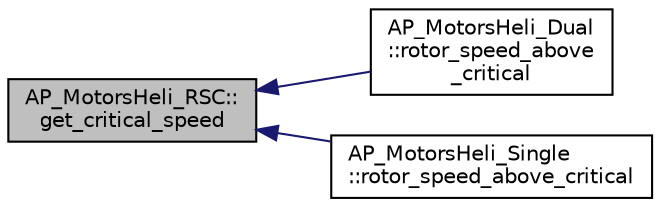 digraph "AP_MotorsHeli_RSC::get_critical_speed"
{
 // INTERACTIVE_SVG=YES
  edge [fontname="Helvetica",fontsize="10",labelfontname="Helvetica",labelfontsize="10"];
  node [fontname="Helvetica",fontsize="10",shape=record];
  rankdir="LR";
  Node1 [label="AP_MotorsHeli_RSC::\lget_critical_speed",height=0.2,width=0.4,color="black", fillcolor="grey75", style="filled", fontcolor="black"];
  Node1 -> Node2 [dir="back",color="midnightblue",fontsize="10",style="solid",fontname="Helvetica"];
  Node2 [label="AP_MotorsHeli_Dual\l::rotor_speed_above\l_critical",height=0.2,width=0.4,color="black", fillcolor="white", style="filled",URL="$classAP__MotorsHeli__Dual.html#a91ef6ba88a438531ee10f7a0df2d4da0"];
  Node1 -> Node3 [dir="back",color="midnightblue",fontsize="10",style="solid",fontname="Helvetica"];
  Node3 [label="AP_MotorsHeli_Single\l::rotor_speed_above_critical",height=0.2,width=0.4,color="black", fillcolor="white", style="filled",URL="$classAP__MotorsHeli__Single.html#ac58406ec975c076b307c6382064e89b8"];
}
